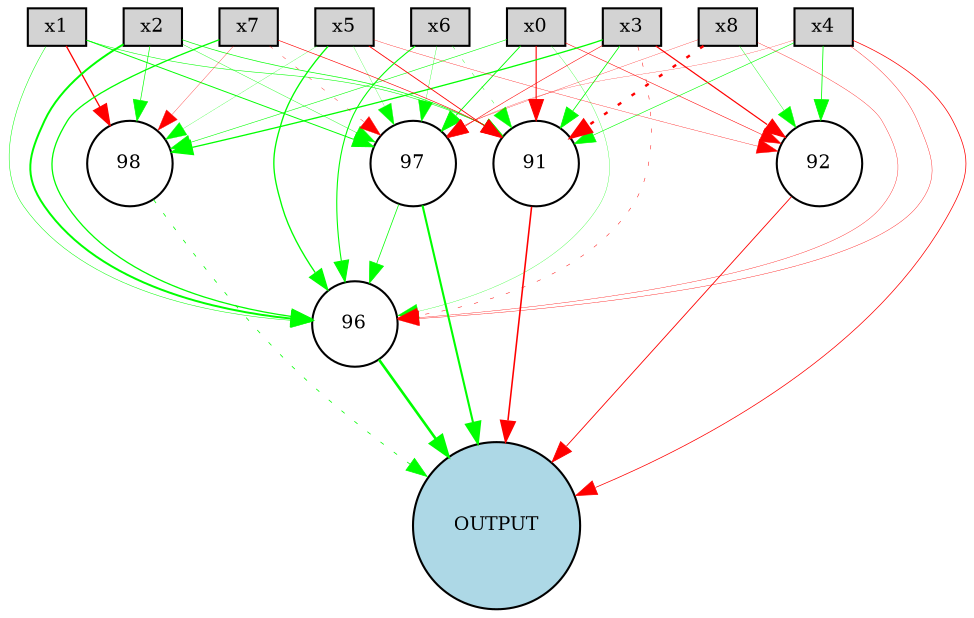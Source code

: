 digraph {
	node [fontsize=9 height=0.2 shape=circle width=0.2]
	x0 [fillcolor=lightgray shape=box style=filled]
	x1 [fillcolor=lightgray shape=box style=filled]
	x2 [fillcolor=lightgray shape=box style=filled]
	x3 [fillcolor=lightgray shape=box style=filled]
	x4 [fillcolor=lightgray shape=box style=filled]
	x5 [fillcolor=lightgray shape=box style=filled]
	x6 [fillcolor=lightgray shape=box style=filled]
	x7 [fillcolor=lightgray shape=box style=filled]
	x8 [fillcolor=lightgray shape=box style=filled]
	OUTPUT [fillcolor=lightblue style=filled]
	97 [fillcolor=white style=filled]
	96 [fillcolor=white style=filled]
	98 [fillcolor=white style=filled]
	91 [fillcolor=white style=filled]
	92 [fillcolor=white style=filled]
	x0 -> 91 [color=red penwidth=0.5247975916400092 style=solid]
	x0 -> 92 [color=red penwidth=0.25652081980694197 style=solid]
	x0 -> 96 [color=green penwidth=0.13995815069358797 style=solid]
	x0 -> 97 [color=green penwidth=0.4350280262918599 style=solid]
	x0 -> 98 [color=green penwidth=0.2718680446609224 style=solid]
	x1 -> 91 [color=green penwidth=0.2618294337784274 style=solid]
	x1 -> 96 [color=green penwidth=0.24092435815252153 style=solid]
	x1 -> 97 [color=green penwidth=0.4591485680270607 style=solid]
	x1 -> 98 [color=red penwidth=0.6150312397517633 style=solid]
	x2 -> 91 [color=green penwidth=0.3301892156073596 style=solid]
	x2 -> 96 [color=green penwidth=0.9482553762280957 style=solid]
	x2 -> 97 [color=green penwidth=0.19135768240648793 style=solid]
	x2 -> 98 [color=green penwidth=0.3228787004400677 style=solid]
	x3 -> 91 [color=green penwidth=0.3865092606817587 style=solid]
	x3 -> 92 [color=red penwidth=0.5749417456346959 style=solid]
	x3 -> 96 [color=red penwidth=0.23134775337236496 style=dotted]
	x3 -> 97 [color=red penwidth=0.2632444837608967 style=solid]
	x3 -> 98 [color=green penwidth=0.6229472801757112 style=solid]
	x4 -> 91 [color=green penwidth=0.2903239444967417 style=solid]
	x4 -> 92 [color=green penwidth=0.38801040113778107 style=solid]
	x4 -> 96 [color=red penwidth=0.1801693526664392 style=solid]
	x4 -> 97 [color=red penwidth=0.11931958909908187 style=solid]
	x5 -> 91 [color=red penwidth=0.40875354542225717 style=solid]
	x5 -> 92 [color=red penwidth=0.16520723964639633 style=solid]
	x5 -> 96 [color=green penwidth=0.6400393816662021 style=solid]
	x5 -> 97 [color=green penwidth=0.12209138130369003 style=solid]
	x5 -> 98 [color=green penwidth=0.12379058960851645 style=solid]
	x6 -> 91 [color=green penwidth=0.18000077644203688 style=dotted]
	x6 -> 96 [color=green penwidth=0.5207150439704216 style=solid]
	x6 -> 97 [color=green penwidth=0.15539232480925608 style=solid]
	x7 -> 91 [color=red penwidth=0.30060908959828186 style=solid]
	x7 -> 96 [color=green penwidth=0.617014036145195 style=solid]
	x7 -> 97 [color=red penwidth=0.17795933327624036 style=dotted]
	x7 -> 98 [color=red penwidth=0.14778533878052721 style=solid]
	x8 -> 91 [color=red penwidth=1.1627959731551871 style=dotted]
	x8 -> 92 [color=green penwidth=0.18970218686627796 style=solid]
	x8 -> 96 [color=red penwidth=0.1701281357183625 style=solid]
	x8 -> 97 [color=red penwidth=0.13728662788984147 style=solid]
	91 -> OUTPUT [color=red penwidth=0.7553689578156657 style=solid]
	92 -> OUTPUT [color=red penwidth=0.4204621914346939 style=solid]
	96 -> OUTPUT [color=green penwidth=1.2501226164361618 style=solid]
	97 -> OUTPUT [color=green penwidth=0.9970856017722832 style=solid]
	98 -> OUTPUT [color=green penwidth=0.36786270549836153 style=dotted]
	97 -> 96 [color=green penwidth=0.36032309151856146 style=solid]
	x4 -> OUTPUT [color=red penwidth=0.3524073279167974 style=solid]
}
